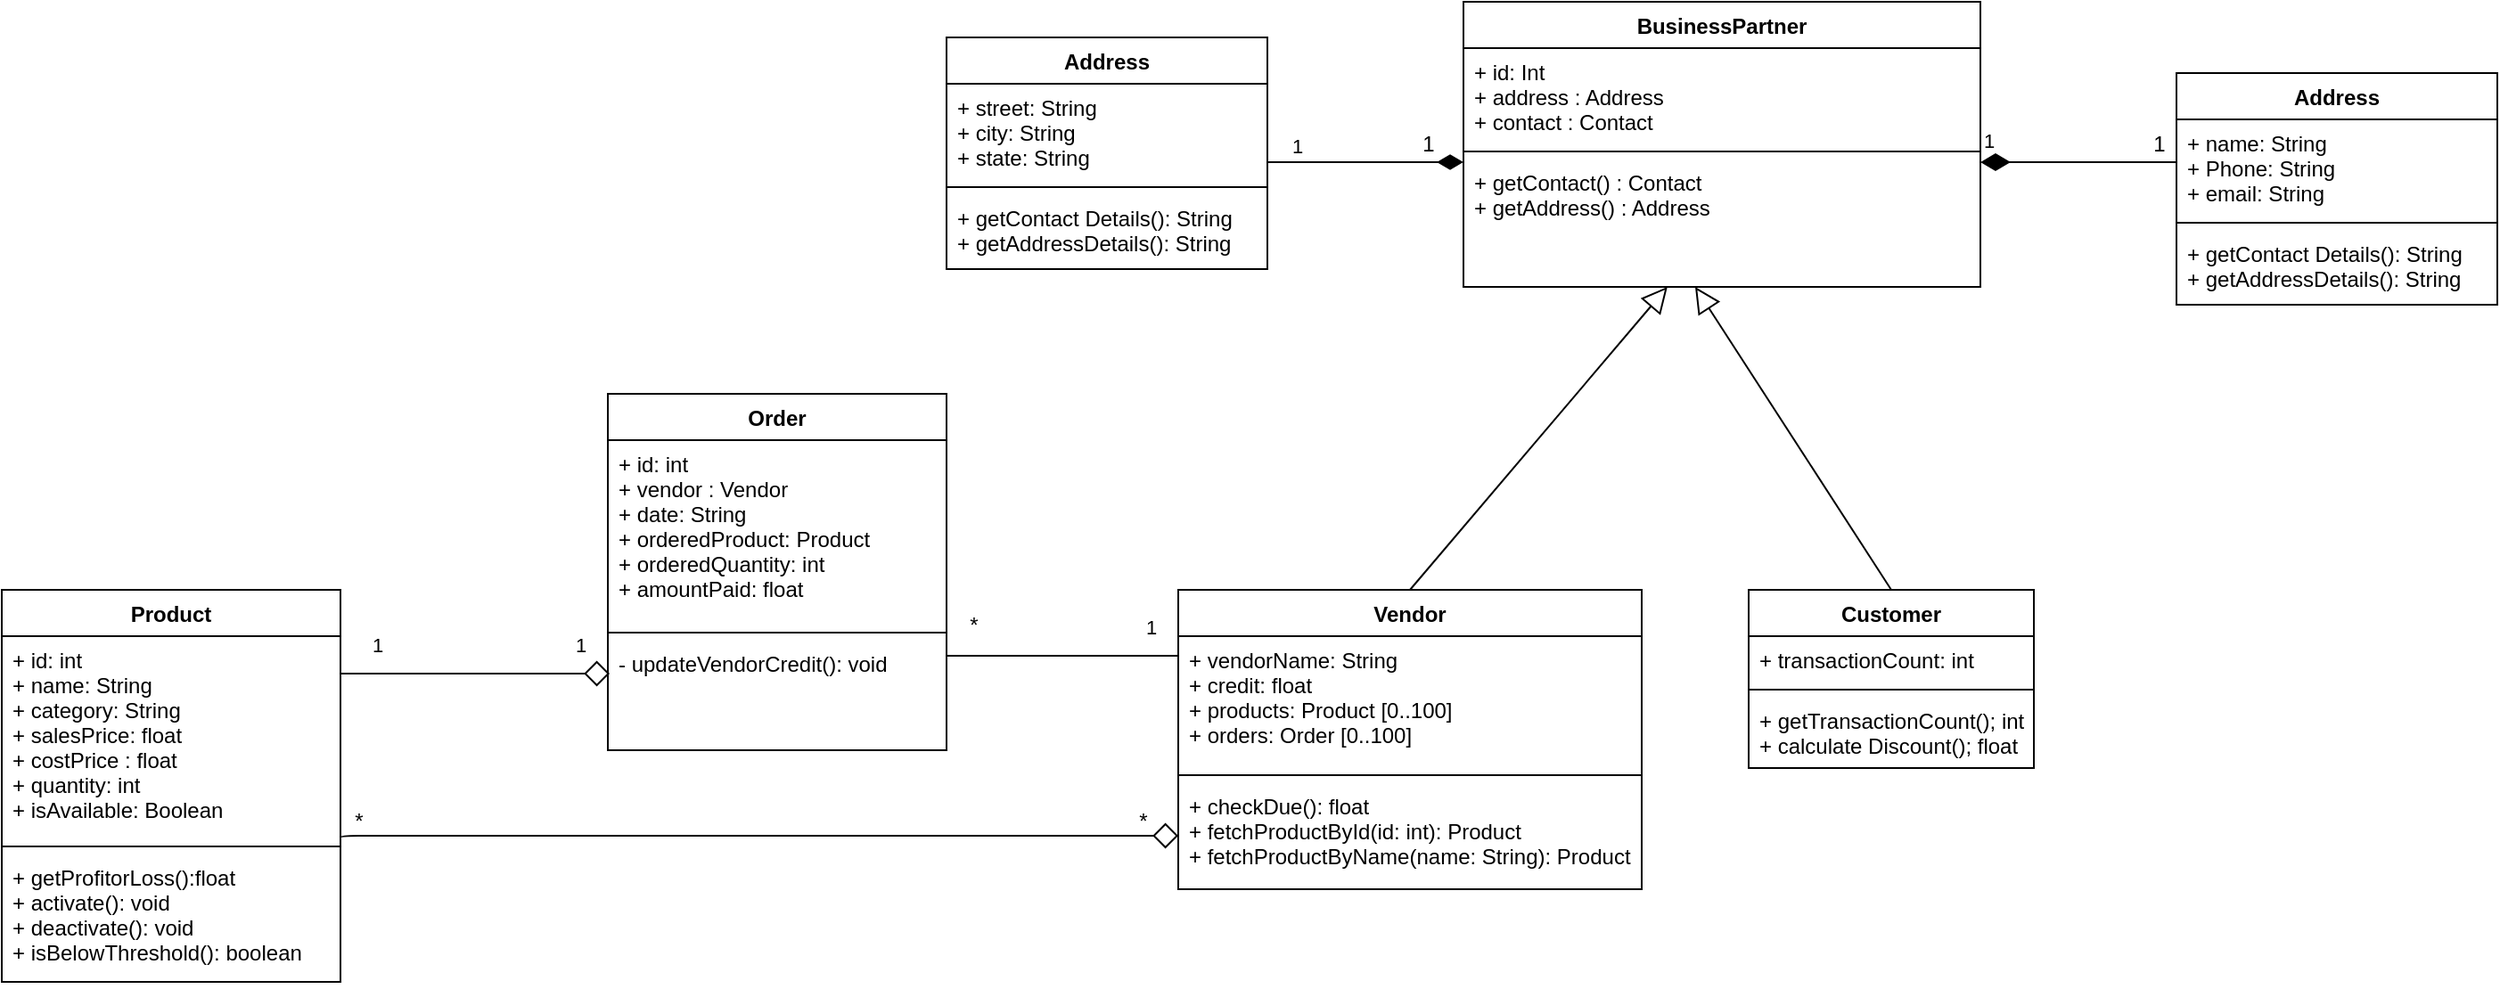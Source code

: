 <mxfile version="15.3.0" type="github">
  <diagram id="UPn27FwMhSwaFrOdYIV2" name="Page-1">
    <mxGraphModel dx="723" dy="402" grid="1" gridSize="10" guides="1" tooltips="1" connect="1" arrows="1" fold="1" page="1" pageScale="1" pageWidth="1169" pageHeight="1654" math="0" shadow="0">
      <root>
        <mxCell id="0" />
        <mxCell id="1" parent="0" />
        <mxCell id="CdOk1dQUQj-y5VEX96Gy-9" value="Product" style="swimlane;fontStyle=1;align=center;verticalAlign=top;childLayout=stackLayout;horizontal=1;startSize=26;horizontalStack=0;resizeParent=1;resizeParentMax=0;resizeLast=0;collapsible=1;marginBottom=0;" parent="1" vertex="1">
          <mxGeometry x="50" y="440" width="190" height="220" as="geometry" />
        </mxCell>
        <mxCell id="CdOk1dQUQj-y5VEX96Gy-10" value="+ id: int&#xa;+ name: String&#xa;+ category: String&#xa;+ salesPrice: float&#xa;+ costPrice : float&#xa;+ quantity: int&#xa;+ isAvailable: Boolean" style="text;strokeColor=none;fillColor=none;align=left;verticalAlign=top;spacingLeft=4;spacingRight=4;overflow=hidden;rotatable=0;points=[[0,0.5],[1,0.5]];portConstraint=eastwest;" parent="CdOk1dQUQj-y5VEX96Gy-9" vertex="1">
          <mxGeometry y="26" width="190" height="114" as="geometry" />
        </mxCell>
        <mxCell id="CdOk1dQUQj-y5VEX96Gy-11" value="" style="line;strokeWidth=1;fillColor=none;align=left;verticalAlign=middle;spacingTop=-1;spacingLeft=3;spacingRight=3;rotatable=0;labelPosition=right;points=[];portConstraint=eastwest;" parent="CdOk1dQUQj-y5VEX96Gy-9" vertex="1">
          <mxGeometry y="140" width="190" height="8" as="geometry" />
        </mxCell>
        <mxCell id="CdOk1dQUQj-y5VEX96Gy-12" value="+ getProfitorLoss():float&#xa;+ activate(): void&#xa;+ deactivate(): void&#xa;+ isBelowThreshold(): boolean&#xa;" style="text;strokeColor=none;fillColor=none;align=left;verticalAlign=top;spacingLeft=4;spacingRight=4;overflow=hidden;rotatable=0;points=[[0,0.5],[1,0.5]];portConstraint=eastwest;" parent="CdOk1dQUQj-y5VEX96Gy-9" vertex="1">
          <mxGeometry y="148" width="190" height="72" as="geometry" />
        </mxCell>
        <mxCell id="CdOk1dQUQj-y5VEX96Gy-13" value="Order" style="swimlane;fontStyle=1;align=center;verticalAlign=top;childLayout=stackLayout;horizontal=1;startSize=26;horizontalStack=0;resizeParent=1;resizeParentMax=0;resizeLast=0;collapsible=1;marginBottom=0;" parent="1" vertex="1">
          <mxGeometry x="390" y="330" width="190" height="200" as="geometry" />
        </mxCell>
        <mxCell id="CdOk1dQUQj-y5VEX96Gy-14" value="+ id: int&#xa;+ vendor : Vendor&#xa;+ date: String&#xa;+ orderedProduct: Product&#xa;+ orderedQuantity: int&#xa;+ amountPaid: float" style="text;strokeColor=none;fillColor=none;align=left;verticalAlign=top;spacingLeft=4;spacingRight=4;overflow=hidden;rotatable=0;points=[[0,0.5],[1,0.5]];portConstraint=eastwest;" parent="CdOk1dQUQj-y5VEX96Gy-13" vertex="1">
          <mxGeometry y="26" width="190" height="104" as="geometry" />
        </mxCell>
        <mxCell id="CdOk1dQUQj-y5VEX96Gy-15" value="" style="line;strokeWidth=1;fillColor=none;align=left;verticalAlign=middle;spacingTop=-1;spacingLeft=3;spacingRight=3;rotatable=0;labelPosition=right;points=[];portConstraint=eastwest;" parent="CdOk1dQUQj-y5VEX96Gy-13" vertex="1">
          <mxGeometry y="130" width="190" height="8" as="geometry" />
        </mxCell>
        <mxCell id="CdOk1dQUQj-y5VEX96Gy-16" value="- updateVendorCredit(): void" style="text;strokeColor=none;fillColor=none;align=left;verticalAlign=top;spacingLeft=4;spacingRight=4;overflow=hidden;rotatable=0;points=[[0,0.5],[1,0.5]];portConstraint=eastwest;" parent="CdOk1dQUQj-y5VEX96Gy-13" vertex="1">
          <mxGeometry y="138" width="190" height="62" as="geometry" />
        </mxCell>
        <mxCell id="CdOk1dQUQj-y5VEX96Gy-17" value="BusinessPartner" style="swimlane;fontStyle=1;align=center;verticalAlign=top;childLayout=stackLayout;horizontal=1;startSize=26;horizontalStack=0;resizeParent=1;resizeParentMax=0;resizeLast=0;collapsible=1;marginBottom=0;" parent="1" vertex="1">
          <mxGeometry x="870" y="110" width="290" height="160" as="geometry" />
        </mxCell>
        <mxCell id="CdOk1dQUQj-y5VEX96Gy-18" value="+ id: Int&#xa;+ address : Address&#xa;+ contact : Contact" style="text;strokeColor=none;fillColor=none;align=left;verticalAlign=top;spacingLeft=4;spacingRight=4;overflow=hidden;rotatable=0;points=[[0,0.5],[1,0.5]];portConstraint=eastwest;" parent="CdOk1dQUQj-y5VEX96Gy-17" vertex="1">
          <mxGeometry y="26" width="290" height="54" as="geometry" />
        </mxCell>
        <mxCell id="CdOk1dQUQj-y5VEX96Gy-19" value="" style="line;strokeWidth=1;fillColor=none;align=left;verticalAlign=middle;spacingTop=-1;spacingLeft=3;spacingRight=3;rotatable=0;labelPosition=right;points=[];portConstraint=eastwest;" parent="CdOk1dQUQj-y5VEX96Gy-17" vertex="1">
          <mxGeometry y="80" width="290" height="8" as="geometry" />
        </mxCell>
        <mxCell id="CdOk1dQUQj-y5VEX96Gy-20" value="+ getContact() : Contact&#xa;+ getAddress() : Address" style="text;strokeColor=none;fillColor=none;align=left;verticalAlign=top;spacingLeft=4;spacingRight=4;overflow=hidden;rotatable=0;points=[[0,0.5],[1,0.5]];portConstraint=eastwest;" parent="CdOk1dQUQj-y5VEX96Gy-17" vertex="1">
          <mxGeometry y="88" width="290" height="72" as="geometry" />
        </mxCell>
        <mxCell id="CdOk1dQUQj-y5VEX96Gy-23" value="Vendor" style="swimlane;fontStyle=1;align=center;verticalAlign=top;childLayout=stackLayout;horizontal=1;startSize=26;horizontalStack=0;resizeParent=1;resizeParentMax=0;resizeLast=0;collapsible=1;marginBottom=0;" parent="1" vertex="1">
          <mxGeometry x="710" y="440" width="260" height="168" as="geometry" />
        </mxCell>
        <mxCell id="CdOk1dQUQj-y5VEX96Gy-24" value="+ vendorName: String&#xa;+ credit: float&#xa;+ products: Product [0..100]&#xa;+ orders: Order [0..100]" style="text;strokeColor=none;fillColor=none;align=left;verticalAlign=top;spacingLeft=4;spacingRight=4;overflow=hidden;rotatable=0;points=[[0,0.5],[1,0.5]];portConstraint=eastwest;" parent="CdOk1dQUQj-y5VEX96Gy-23" vertex="1">
          <mxGeometry y="26" width="260" height="74" as="geometry" />
        </mxCell>
        <mxCell id="CdOk1dQUQj-y5VEX96Gy-25" value="" style="line;strokeWidth=1;fillColor=none;align=left;verticalAlign=middle;spacingTop=-1;spacingLeft=3;spacingRight=3;rotatable=0;labelPosition=right;points=[];portConstraint=eastwest;" parent="CdOk1dQUQj-y5VEX96Gy-23" vertex="1">
          <mxGeometry y="100" width="260" height="8" as="geometry" />
        </mxCell>
        <mxCell id="CdOk1dQUQj-y5VEX96Gy-26" value="+ checkDue(): float&#xa;+ fetchProductById(id: int): Product&#xa;+ fetchProductByName(name: String): Product" style="text;strokeColor=none;fillColor=none;align=left;verticalAlign=top;spacingLeft=4;spacingRight=4;overflow=hidden;rotatable=0;points=[[0,0.5],[1,0.5]];portConstraint=eastwest;" parent="CdOk1dQUQj-y5VEX96Gy-23" vertex="1">
          <mxGeometry y="108" width="260" height="60" as="geometry" />
        </mxCell>
        <mxCell id="CdOk1dQUQj-y5VEX96Gy-27" value="Customer" style="swimlane;fontStyle=1;align=center;verticalAlign=top;childLayout=stackLayout;horizontal=1;startSize=26;horizontalStack=0;resizeParent=1;resizeParentMax=0;resizeLast=0;collapsible=1;marginBottom=0;" parent="1" vertex="1">
          <mxGeometry x="1030" y="440" width="160" height="100" as="geometry" />
        </mxCell>
        <mxCell id="CdOk1dQUQj-y5VEX96Gy-28" value="+ transactionCount: int" style="text;strokeColor=none;fillColor=none;align=left;verticalAlign=top;spacingLeft=4;spacingRight=4;overflow=hidden;rotatable=0;points=[[0,0.5],[1,0.5]];portConstraint=eastwest;" parent="CdOk1dQUQj-y5VEX96Gy-27" vertex="1">
          <mxGeometry y="26" width="160" height="26" as="geometry" />
        </mxCell>
        <mxCell id="CdOk1dQUQj-y5VEX96Gy-29" value="" style="line;strokeWidth=1;fillColor=none;align=left;verticalAlign=middle;spacingTop=-1;spacingLeft=3;spacingRight=3;rotatable=0;labelPosition=right;points=[];portConstraint=eastwest;" parent="CdOk1dQUQj-y5VEX96Gy-27" vertex="1">
          <mxGeometry y="52" width="160" height="8" as="geometry" />
        </mxCell>
        <mxCell id="CdOk1dQUQj-y5VEX96Gy-30" value="+ getTransactionCount(); int&#xa;+ calculate Discount(); float" style="text;strokeColor=none;fillColor=none;align=left;verticalAlign=top;spacingLeft=4;spacingRight=4;overflow=hidden;rotatable=0;points=[[0,0.5],[1,0.5]];portConstraint=eastwest;" parent="CdOk1dQUQj-y5VEX96Gy-27" vertex="1">
          <mxGeometry y="60" width="160" height="40" as="geometry" />
        </mxCell>
        <mxCell id="lz1PXRVS1D92EgQesQCd-1" value="Address" style="swimlane;fontStyle=1;align=center;verticalAlign=top;childLayout=stackLayout;horizontal=1;startSize=26;horizontalStack=0;resizeParent=1;resizeParentMax=0;resizeLast=0;collapsible=1;marginBottom=0;" vertex="1" parent="1">
          <mxGeometry x="580" y="130" width="180" height="130" as="geometry" />
        </mxCell>
        <mxCell id="lz1PXRVS1D92EgQesQCd-2" value="+ street: String&#xa;+ city: String&#xa;+ state: String&#xa;&#xa;" style="text;strokeColor=none;fillColor=none;align=left;verticalAlign=top;spacingLeft=4;spacingRight=4;overflow=hidden;rotatable=0;points=[[0,0.5],[1,0.5]];portConstraint=eastwest;" vertex="1" parent="lz1PXRVS1D92EgQesQCd-1">
          <mxGeometry y="26" width="180" height="54" as="geometry" />
        </mxCell>
        <mxCell id="lz1PXRVS1D92EgQesQCd-3" value="" style="line;strokeWidth=1;fillColor=none;align=left;verticalAlign=middle;spacingTop=-1;spacingLeft=3;spacingRight=3;rotatable=0;labelPosition=right;points=[];portConstraint=eastwest;" vertex="1" parent="lz1PXRVS1D92EgQesQCd-1">
          <mxGeometry y="80" width="180" height="8" as="geometry" />
        </mxCell>
        <mxCell id="lz1PXRVS1D92EgQesQCd-4" value="+ getContact Details(): String&#xa;+ getAddressDetails(): String" style="text;strokeColor=none;fillColor=none;align=left;verticalAlign=top;spacingLeft=4;spacingRight=4;overflow=hidden;rotatable=0;points=[[0,0.5],[1,0.5]];portConstraint=eastwest;" vertex="1" parent="lz1PXRVS1D92EgQesQCd-1">
          <mxGeometry y="88" width="180" height="42" as="geometry" />
        </mxCell>
        <mxCell id="lz1PXRVS1D92EgQesQCd-5" value="Address" style="swimlane;fontStyle=1;align=center;verticalAlign=top;childLayout=stackLayout;horizontal=1;startSize=26;horizontalStack=0;resizeParent=1;resizeParentMax=0;resizeLast=0;collapsible=1;marginBottom=0;" vertex="1" parent="1">
          <mxGeometry x="1270" y="150" width="180" height="130" as="geometry" />
        </mxCell>
        <mxCell id="lz1PXRVS1D92EgQesQCd-6" value="+ name: String&#xa;+ Phone: String&#xa;+ email: String" style="text;strokeColor=none;fillColor=none;align=left;verticalAlign=top;spacingLeft=4;spacingRight=4;overflow=hidden;rotatable=0;points=[[0,0.5],[1,0.5]];portConstraint=eastwest;" vertex="1" parent="lz1PXRVS1D92EgQesQCd-5">
          <mxGeometry y="26" width="180" height="54" as="geometry" />
        </mxCell>
        <mxCell id="lz1PXRVS1D92EgQesQCd-7" value="" style="line;strokeWidth=1;fillColor=none;align=left;verticalAlign=middle;spacingTop=-1;spacingLeft=3;spacingRight=3;rotatable=0;labelPosition=right;points=[];portConstraint=eastwest;" vertex="1" parent="lz1PXRVS1D92EgQesQCd-5">
          <mxGeometry y="80" width="180" height="8" as="geometry" />
        </mxCell>
        <mxCell id="lz1PXRVS1D92EgQesQCd-8" value="+ getContact Details(): String&#xa;+ getAddressDetails(): String" style="text;strokeColor=none;fillColor=none;align=left;verticalAlign=top;spacingLeft=4;spacingRight=4;overflow=hidden;rotatable=0;points=[[0,0.5],[1,0.5]];portConstraint=eastwest;" vertex="1" parent="lz1PXRVS1D92EgQesQCd-5">
          <mxGeometry y="88" width="180" height="42" as="geometry" />
        </mxCell>
        <mxCell id="lz1PXRVS1D92EgQesQCd-10" value="1" style="endArrow=none;html=1;endSize=12;startArrow=diamondThin;startSize=14;startFill=1;edgeStyle=orthogonalEdgeStyle;align=left;verticalAlign=bottom;endFill=0;" edge="1" parent="1">
          <mxGeometry x="-1" y="3" relative="1" as="geometry">
            <mxPoint x="1160" y="200" as="sourcePoint" />
            <mxPoint x="1270" y="200" as="targetPoint" />
          </mxGeometry>
        </mxCell>
        <mxCell id="lz1PXRVS1D92EgQesQCd-12" value="1" style="endArrow=diamondThin;html=1;endSize=12;startArrow=none;startSize=14;startFill=0;edgeStyle=orthogonalEdgeStyle;align=left;verticalAlign=bottom;endFill=1;" edge="1" parent="1" source="lz1PXRVS1D92EgQesQCd-2">
          <mxGeometry x="-0.778" relative="1" as="geometry">
            <mxPoint x="780" y="200" as="sourcePoint" />
            <mxPoint x="870" y="200" as="targetPoint" />
            <Array as="points">
              <mxPoint x="780" y="200" />
              <mxPoint x="780" y="200" />
            </Array>
            <mxPoint as="offset" />
          </mxGeometry>
        </mxCell>
        <mxCell id="lz1PXRVS1D92EgQesQCd-15" value="1" style="text;html=1;align=center;verticalAlign=middle;resizable=0;points=[];autosize=1;strokeColor=none;fillColor=none;" vertex="1" parent="1">
          <mxGeometry x="1250" y="180" width="20" height="20" as="geometry" />
        </mxCell>
        <mxCell id="lz1PXRVS1D92EgQesQCd-17" value="" style="endArrow=block;endFill=0;endSize=12;html=1;exitX=0.5;exitY=0;exitDx=0;exitDy=0;exitPerimeter=0;" edge="1" parent="1" source="CdOk1dQUQj-y5VEX96Gy-23" target="CdOk1dQUQj-y5VEX96Gy-20">
          <mxGeometry width="160" relative="1" as="geometry">
            <mxPoint x="840" y="429.5" as="sourcePoint" />
            <mxPoint x="960" y="273" as="targetPoint" />
          </mxGeometry>
        </mxCell>
        <mxCell id="lz1PXRVS1D92EgQesQCd-18" value="" style="endArrow=block;endFill=0;endSize=12;html=1;exitX=0.5;exitY=0;exitDx=0;exitDy=0;" edge="1" parent="1" source="CdOk1dQUQj-y5VEX96Gy-27">
          <mxGeometry width="160" relative="1" as="geometry">
            <mxPoint x="850" y="450" as="sourcePoint" />
            <mxPoint x="1000" y="270" as="targetPoint" />
          </mxGeometry>
        </mxCell>
        <mxCell id="lz1PXRVS1D92EgQesQCd-20" value="1" style="endArrow=diamond;html=1;endSize=12;startArrow=none;startSize=14;startFill=0;edgeStyle=orthogonalEdgeStyle;align=left;verticalAlign=bottom;endFill=0;" edge="1" parent="1">
          <mxGeometry x="-0.785" y="7" relative="1" as="geometry">
            <mxPoint x="240" y="487" as="sourcePoint" />
            <mxPoint x="391" y="487" as="targetPoint" />
            <Array as="points">
              <mxPoint x="240" y="487" />
            </Array>
            <mxPoint as="offset" />
          </mxGeometry>
        </mxCell>
        <mxCell id="lz1PXRVS1D92EgQesQCd-21" value="1" style="endArrow=diamond;html=1;endSize=12;startArrow=none;startSize=14;startFill=0;edgeStyle=orthogonalEdgeStyle;align=left;verticalAlign=bottom;endFill=0;" edge="1" parent="1" target="CdOk1dQUQj-y5VEX96Gy-26">
          <mxGeometry x="-0.441" y="98" relative="1" as="geometry">
            <mxPoint x="240" y="580" as="sourcePoint" />
            <mxPoint x="700" y="580" as="targetPoint" />
            <Array as="points">
              <mxPoint x="240" y="578" />
            </Array>
            <mxPoint as="offset" />
          </mxGeometry>
        </mxCell>
        <mxCell id="lz1PXRVS1D92EgQesQCd-22" value="1" style="endArrow=none;html=1;endSize=12;startArrow=none;startSize=14;startFill=0;edgeStyle=orthogonalEdgeStyle;align=left;verticalAlign=bottom;entryX=0.005;entryY=0.306;entryDx=0;entryDy=0;entryPerimeter=0;endFill=0;" edge="1" parent="1">
          <mxGeometry x="0.692" y="7" relative="1" as="geometry">
            <mxPoint x="580" y="477" as="sourcePoint" />
            <mxPoint x="710" y="476.972" as="targetPoint" />
            <Array as="points">
              <mxPoint x="580" y="477" />
            </Array>
            <mxPoint as="offset" />
          </mxGeometry>
        </mxCell>
        <mxCell id="lz1PXRVS1D92EgQesQCd-23" value="1" style="text;html=1;align=center;verticalAlign=middle;resizable=0;points=[];autosize=1;strokeColor=none;fillColor=none;" vertex="1" parent="1">
          <mxGeometry x="840" y="180" width="20" height="20" as="geometry" />
        </mxCell>
        <mxCell id="lz1PXRVS1D92EgQesQCd-24" value="*" style="text;html=1;align=center;verticalAlign=middle;resizable=0;points=[];autosize=1;strokeColor=none;fillColor=none;" vertex="1" parent="1">
          <mxGeometry x="585" y="450" width="20" height="20" as="geometry" />
        </mxCell>
        <mxCell id="lz1PXRVS1D92EgQesQCd-26" value="*" style="text;html=1;align=center;verticalAlign=middle;resizable=0;points=[];autosize=1;strokeColor=none;fillColor=none;" vertex="1" parent="1">
          <mxGeometry x="240" y="560" width="20" height="20" as="geometry" />
        </mxCell>
        <mxCell id="lz1PXRVS1D92EgQesQCd-27" value="*" style="text;html=1;align=center;verticalAlign=middle;resizable=0;points=[];autosize=1;strokeColor=none;fillColor=none;" vertex="1" parent="1">
          <mxGeometry x="680" y="560" width="20" height="20" as="geometry" />
        </mxCell>
      </root>
    </mxGraphModel>
  </diagram>
</mxfile>
